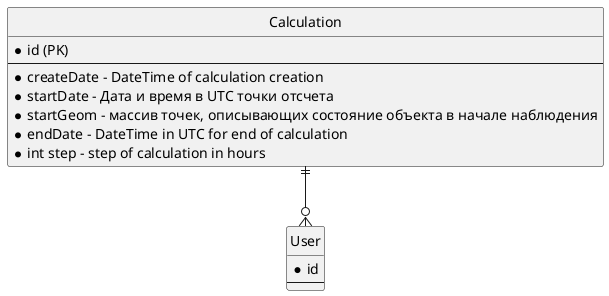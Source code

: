 @startuml

hide circle
hide empty members

entity User {
   * id
   --
}

entity Calculation {
    * id (PK)
    --
    * createDate - DateTime of calculation creation
    * startDate - Дата и время в UTC точки отсчета
    * startGeom - массив точек, описывающих состояние объекта в начале наблюдения
    * endDate - DateTime in UTC for end of calculation
    * int step - step of calculation in hours
}

Calculation ||--o{ User

@enduml﻿